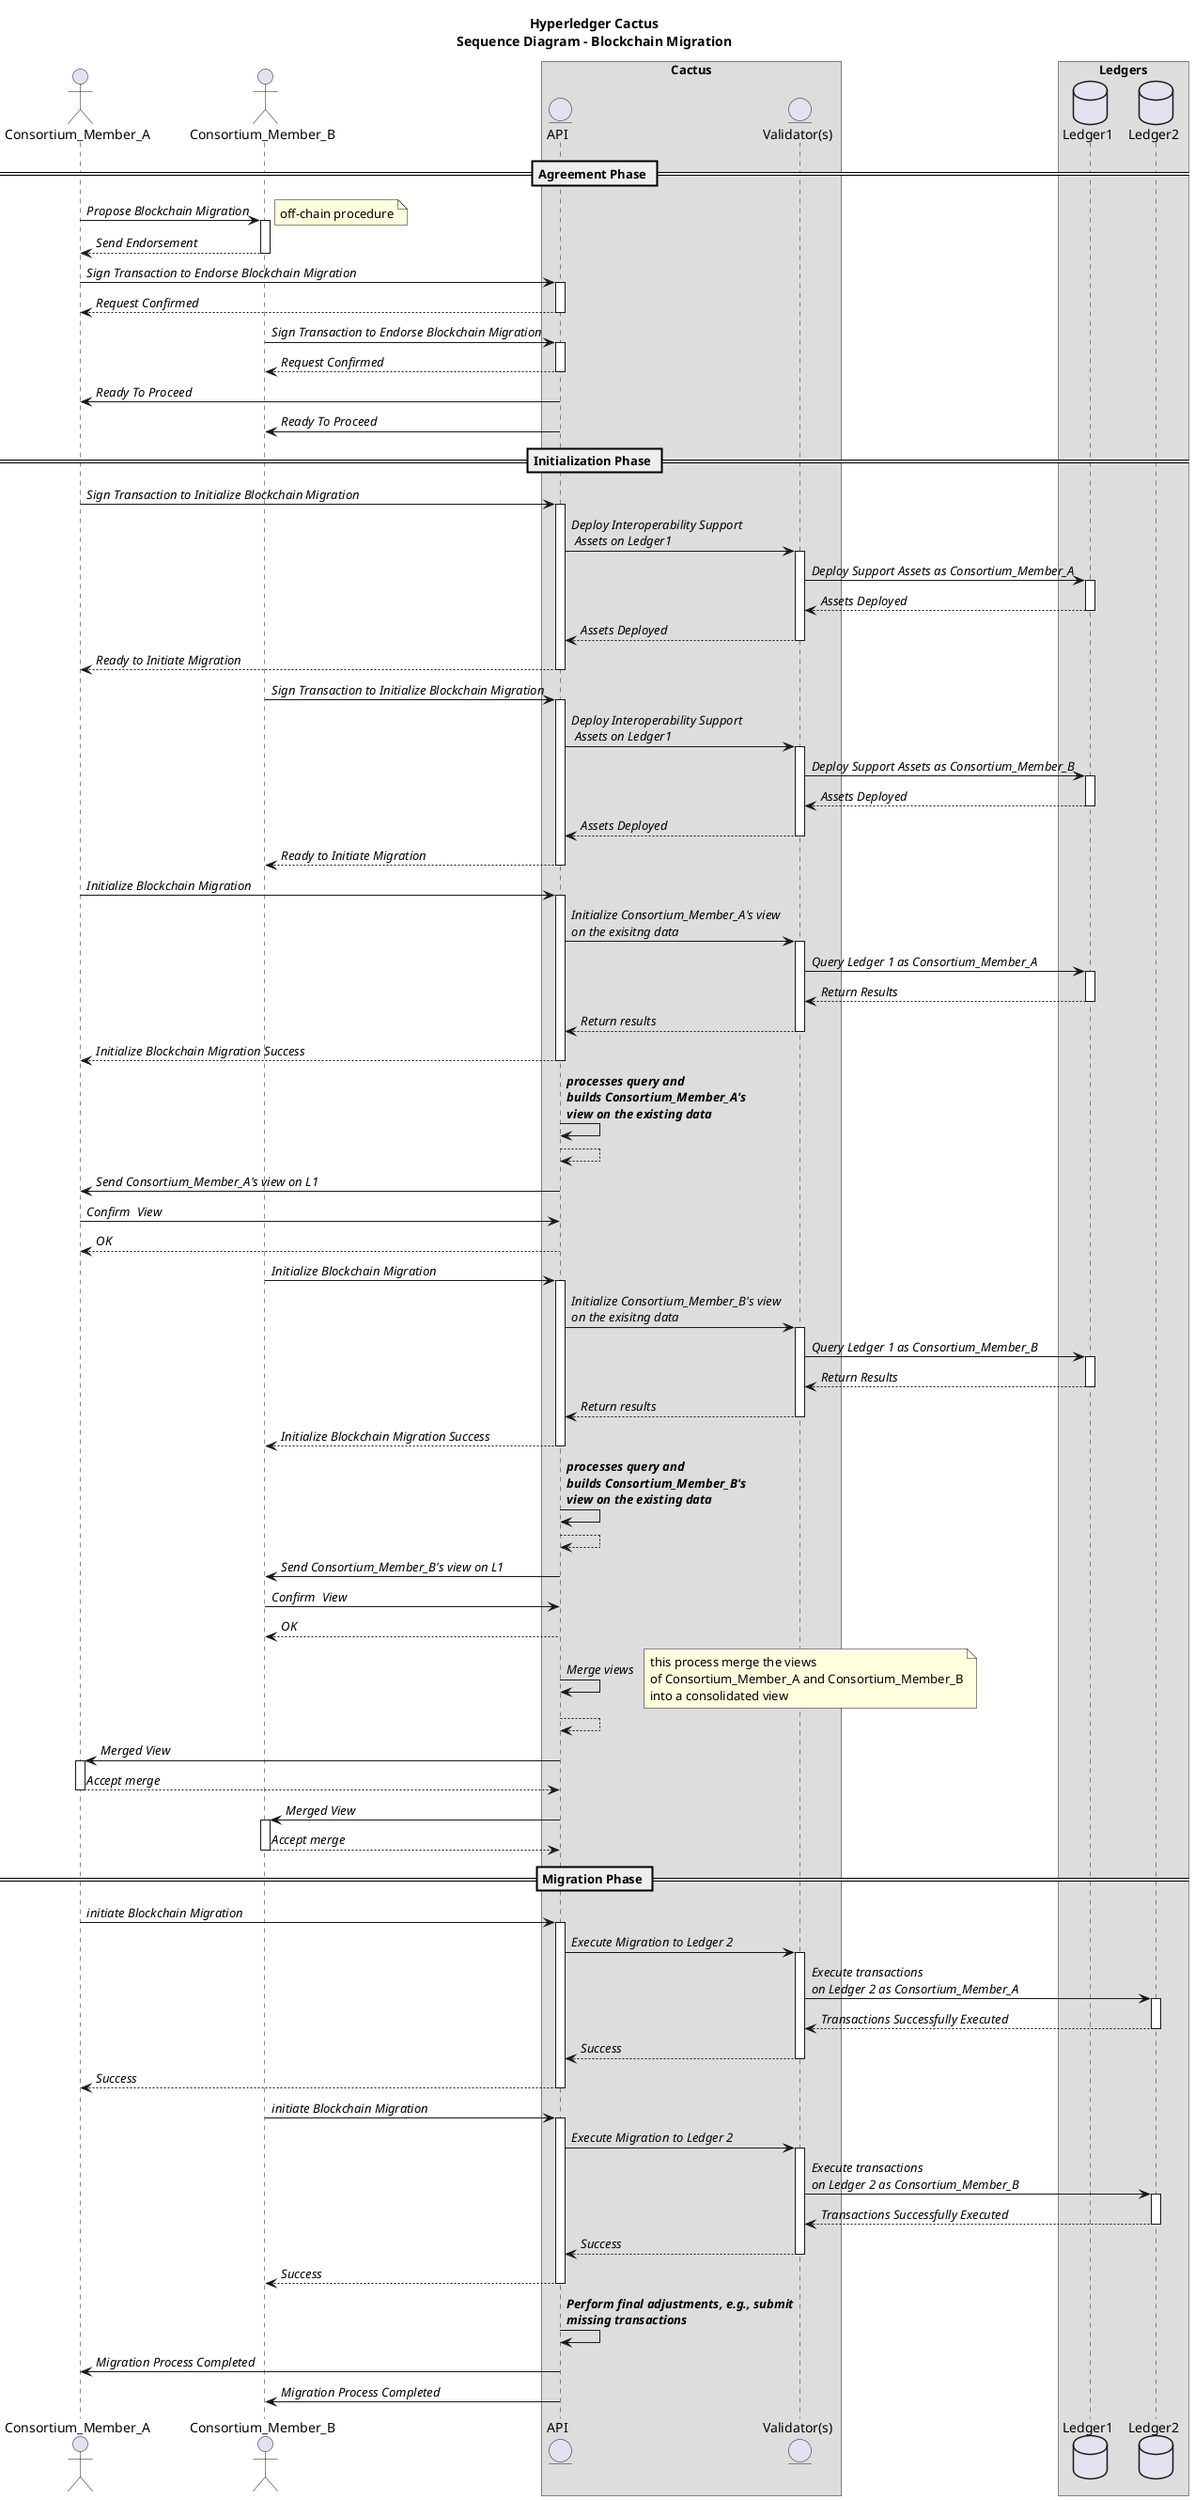 @startuml
skinparam ArrowFontStyle italic

title Hyperledger Cactus\nSequence Diagram - Blockchain Migration

actor Consortium_Member_A as a
actor Consortium_Member_B as b

box Cactus
entity "API" as api
entity "Validator(s)" as v
end box

box "Ledgers"
database Ledger1 as d1
database Ledger2 as d2
end box

autoactivate on
== Agreement Phase ==
a -> b: Propose Blockchain Migration
Note right
off-chain procedure
end note
    return Send Endorsement

a -> api: Sign Transaction to Endorse Blockchain Migration
return Request Confirmed


b -> api: Sign Transaction to Endorse Blockchain Migration
return Request Confirmed


autoactivate off
api -> a: Ready To Proceed
api -> b: Ready To Proceed
autoactivate on

== Initialization Phase ==
a -> api: Sign Transaction to Initialize Blockchain Migration
    api -> v: Deploy Interoperability Support\n Assets on Ledger1
        v -> d1: Deploy Support Assets as Consortium_Member_A
        return Assets Deployed
    return Assets Deployed
return Ready to Initiate Migration

b -> api: Sign Transaction to Initialize Blockchain Migration
    api -> v: Deploy Interoperability Support\n Assets on Ledger1
        v -> d1: Deploy Support Assets as Consortium_Member_B
        return Assets Deployed
    return Assets Deployed
return Ready to Initiate Migration

a -> api: Initialize Blockchain Migration
    api -> v: Initialize Consortium_Member_A's view\non the exisitng data
        v -> d1: Query Ledger 1 as Consortium_Member_A
        return Return Results
     return Return results
 return Initialize Blockchain Migration Success
 autoactivate off
     api -> api: **processes query and**\n**builds Consortium_Member_A's**\n**view on the existing data**
    return
api -> a: Send Consortium_Member_A's view on L1
a -> api: Confirm  View
return OK
autoactivate on

b -> api: Initialize Blockchain Migration
    api -> v: Initialize Consortium_Member_B's view\non the exisitng data
        v -> d1: Query Ledger 1 as Consortium_Member_B
        return Return Results
     return Return results
 return Initialize Blockchain Migration Success
 autoactivate off
     api -> api: **processes query and**\n**builds Consortium_Member_B's**\n**view on the existing data**
    return
api -> b: Send Consortium_Member_B's view on L1
b -> api: Confirm  View
return OK




api -> api: Merge views
Note right
this process merge the views
of Consortium_Member_A and Consortium_Member_B
into a consolidated view
end note
return
autoactivate on
api -> a: Merged View
return Accept merge

api -> b: Merged View
return Accept merge


== Migration Phase ==
a -> api: initiate Blockchain Migration
    api -> v: Execute Migration to Ledger 2
        v -> d2: Execute transactions\non Ledger 2 as Consortium_Member_A
        return Transactions Successfully Executed
    return Success
return Success



b -> api: initiate Blockchain Migration
    api -> v: Execute Migration to Ledger 2
        v -> d2: Execute transactions\non Ledger 2 as Consortium_Member_B
        return Transactions Successfully Executed
    return Success
return Success


autoactivate off
api -> api: **Perform final adjustments, e.g., submit**\n**missing transactions**
api -> a: Migration Process Completed
api -> b: Migration Process Completed
@enduml